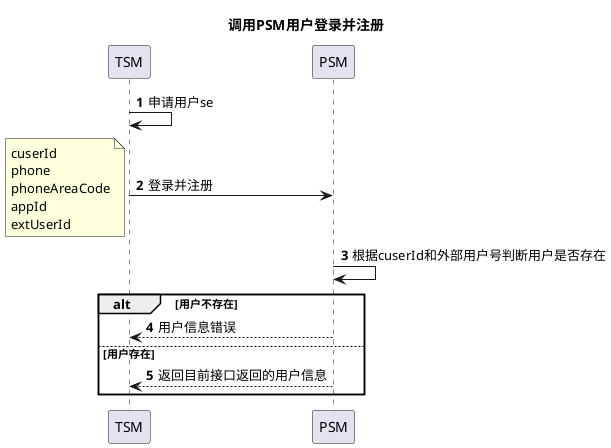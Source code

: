 @startuml
title:调用PSM用户登录并注册
autonumber
TSM->TSM:申请用户se
TSM->PSM:登录并注册
note left: cuserId\nphone\nphoneAreaCode\nappId\nextUserId
PSM->PSM:根据cuserId和外部用户号判断用户是否存在
alt 用户不存在
PSM-->TSM:用户信息错误
else 用户存在
PSM-->TSM:返回目前接口返回的用户信息
end
@enduml
